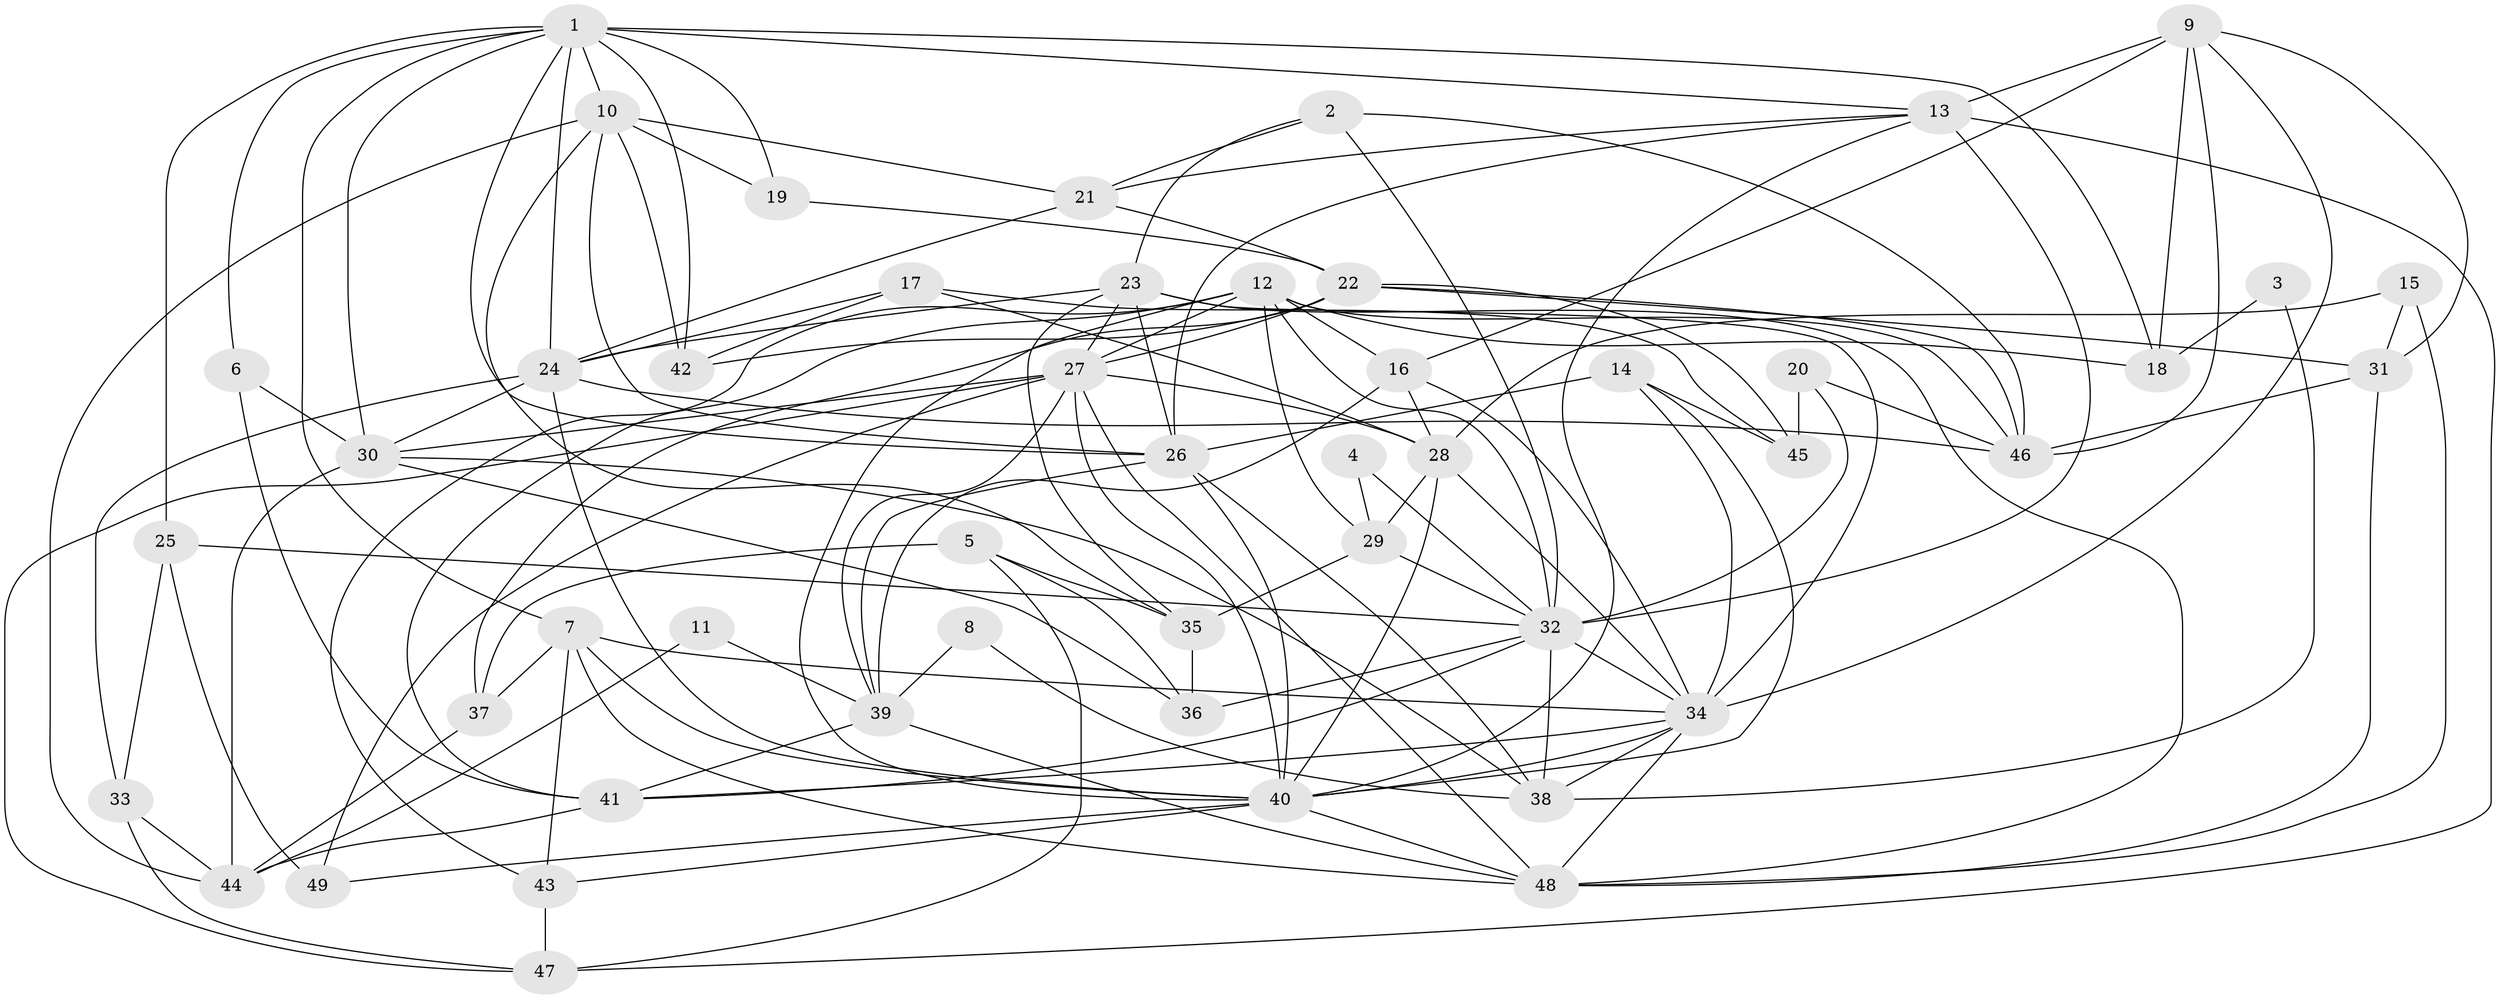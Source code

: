 // original degree distribution, {2: 0.14432989690721648, 5: 0.14432989690721648, 4: 0.24742268041237114, 9: 0.020618556701030927, 3: 0.29896907216494845, 7: 0.05154639175257732, 6: 0.09278350515463918}
// Generated by graph-tools (version 1.1) at 2025/50/03/09/25 03:50:13]
// undirected, 49 vertices, 138 edges
graph export_dot {
graph [start="1"]
  node [color=gray90,style=filled];
  1;
  2;
  3;
  4;
  5;
  6;
  7;
  8;
  9;
  10;
  11;
  12;
  13;
  14;
  15;
  16;
  17;
  18;
  19;
  20;
  21;
  22;
  23;
  24;
  25;
  26;
  27;
  28;
  29;
  30;
  31;
  32;
  33;
  34;
  35;
  36;
  37;
  38;
  39;
  40;
  41;
  42;
  43;
  44;
  45;
  46;
  47;
  48;
  49;
  1 -- 6 [weight=1.0];
  1 -- 7 [weight=1.0];
  1 -- 10 [weight=2.0];
  1 -- 13 [weight=1.0];
  1 -- 18 [weight=1.0];
  1 -- 19 [weight=1.0];
  1 -- 24 [weight=1.0];
  1 -- 25 [weight=1.0];
  1 -- 26 [weight=1.0];
  1 -- 30 [weight=1.0];
  1 -- 42 [weight=1.0];
  2 -- 21 [weight=1.0];
  2 -- 23 [weight=1.0];
  2 -- 32 [weight=1.0];
  2 -- 46 [weight=1.0];
  3 -- 18 [weight=1.0];
  3 -- 38 [weight=1.0];
  4 -- 29 [weight=1.0];
  4 -- 32 [weight=1.0];
  5 -- 35 [weight=1.0];
  5 -- 36 [weight=1.0];
  5 -- 37 [weight=1.0];
  5 -- 47 [weight=1.0];
  6 -- 30 [weight=1.0];
  6 -- 41 [weight=1.0];
  7 -- 34 [weight=1.0];
  7 -- 37 [weight=1.0];
  7 -- 40 [weight=1.0];
  7 -- 43 [weight=1.0];
  7 -- 48 [weight=1.0];
  8 -- 38 [weight=1.0];
  8 -- 39 [weight=2.0];
  9 -- 13 [weight=1.0];
  9 -- 16 [weight=1.0];
  9 -- 18 [weight=1.0];
  9 -- 31 [weight=1.0];
  9 -- 34 [weight=1.0];
  9 -- 46 [weight=1.0];
  10 -- 19 [weight=1.0];
  10 -- 21 [weight=1.0];
  10 -- 26 [weight=1.0];
  10 -- 35 [weight=1.0];
  10 -- 42 [weight=1.0];
  10 -- 44 [weight=1.0];
  11 -- 39 [weight=1.0];
  11 -- 44 [weight=1.0];
  12 -- 16 [weight=1.0];
  12 -- 18 [weight=1.0];
  12 -- 27 [weight=1.0];
  12 -- 29 [weight=1.0];
  12 -- 32 [weight=1.0];
  12 -- 40 [weight=1.0];
  12 -- 41 [weight=1.0];
  12 -- 43 [weight=1.0];
  12 -- 46 [weight=1.0];
  13 -- 21 [weight=1.0];
  13 -- 26 [weight=1.0];
  13 -- 32 [weight=1.0];
  13 -- 40 [weight=1.0];
  13 -- 47 [weight=1.0];
  14 -- 26 [weight=1.0];
  14 -- 34 [weight=1.0];
  14 -- 40 [weight=1.0];
  14 -- 45 [weight=1.0];
  15 -- 28 [weight=1.0];
  15 -- 31 [weight=1.0];
  15 -- 48 [weight=1.0];
  16 -- 28 [weight=1.0];
  16 -- 34 [weight=1.0];
  16 -- 39 [weight=1.0];
  17 -- 24 [weight=1.0];
  17 -- 28 [weight=1.0];
  17 -- 42 [weight=1.0];
  17 -- 45 [weight=1.0];
  19 -- 22 [weight=1.0];
  20 -- 32 [weight=1.0];
  20 -- 45 [weight=1.0];
  20 -- 46 [weight=1.0];
  21 -- 22 [weight=1.0];
  21 -- 24 [weight=1.0];
  22 -- 27 [weight=1.0];
  22 -- 31 [weight=1.0];
  22 -- 37 [weight=1.0];
  22 -- 42 [weight=1.0];
  22 -- 45 [weight=1.0];
  22 -- 46 [weight=1.0];
  23 -- 24 [weight=1.0];
  23 -- 26 [weight=1.0];
  23 -- 27 [weight=1.0];
  23 -- 34 [weight=1.0];
  23 -- 35 [weight=1.0];
  23 -- 48 [weight=1.0];
  24 -- 30 [weight=1.0];
  24 -- 33 [weight=1.0];
  24 -- 40 [weight=1.0];
  24 -- 46 [weight=1.0];
  25 -- 32 [weight=1.0];
  25 -- 33 [weight=1.0];
  25 -- 49 [weight=1.0];
  26 -- 38 [weight=1.0];
  26 -- 39 [weight=1.0];
  26 -- 40 [weight=1.0];
  27 -- 28 [weight=1.0];
  27 -- 30 [weight=1.0];
  27 -- 39 [weight=1.0];
  27 -- 40 [weight=1.0];
  27 -- 47 [weight=1.0];
  27 -- 48 [weight=1.0];
  27 -- 49 [weight=1.0];
  28 -- 29 [weight=1.0];
  28 -- 34 [weight=1.0];
  28 -- 40 [weight=1.0];
  29 -- 32 [weight=1.0];
  29 -- 35 [weight=1.0];
  30 -- 36 [weight=1.0];
  30 -- 38 [weight=1.0];
  30 -- 44 [weight=1.0];
  31 -- 46 [weight=1.0];
  31 -- 48 [weight=1.0];
  32 -- 34 [weight=1.0];
  32 -- 36 [weight=1.0];
  32 -- 38 [weight=1.0];
  32 -- 41 [weight=1.0];
  33 -- 44 [weight=1.0];
  33 -- 47 [weight=1.0];
  34 -- 38 [weight=1.0];
  34 -- 40 [weight=1.0];
  34 -- 41 [weight=1.0];
  34 -- 48 [weight=1.0];
  35 -- 36 [weight=1.0];
  37 -- 44 [weight=1.0];
  39 -- 41 [weight=1.0];
  39 -- 48 [weight=1.0];
  40 -- 43 [weight=1.0];
  40 -- 48 [weight=1.0];
  40 -- 49 [weight=1.0];
  41 -- 44 [weight=1.0];
  43 -- 47 [weight=1.0];
}
